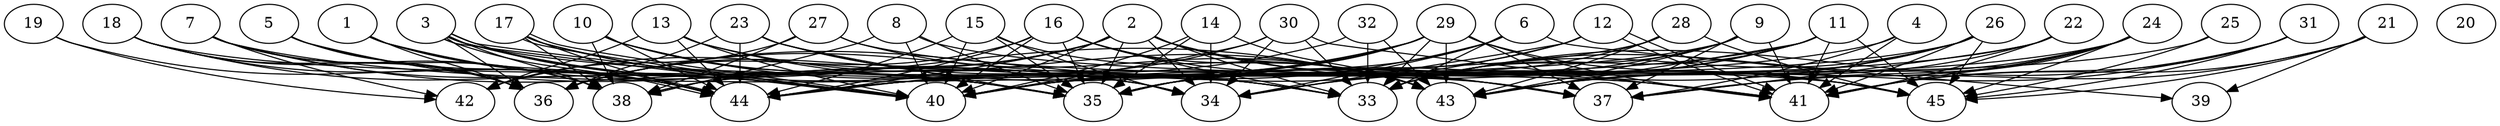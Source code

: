 // DAG automatically generated by daggen at Thu Oct  3 14:07:23 2019
// ./daggen --dot -n 45 --ccr 0.4 --fat 0.9 --regular 0.5 --density 0.6 --mindata 5242880 --maxdata 52428800 
digraph G {
  1 [size="105515520", alpha="0.15", expect_size="42206208"] 
  1 -> 34 [size ="42206208"]
  1 -> 36 [size ="42206208"]
  1 -> 40 [size ="42206208"]
  1 -> 44 [size ="42206208"]
  2 [size="89029120", alpha="0.18", expect_size="35611648"] 
  2 -> 33 [size ="35611648"]
  2 -> 34 [size ="35611648"]
  2 -> 35 [size ="35611648"]
  2 -> 36 [size ="35611648"]
  2 -> 37 [size ="35611648"]
  2 -> 40 [size ="35611648"]
  2 -> 42 [size ="35611648"]
  2 -> 43 [size ="35611648"]
  2 -> 44 [size ="35611648"]
  2 -> 45 [size ="35611648"]
  3 [size="93378560", alpha="0.03", expect_size="37351424"] 
  3 -> 35 [size ="37351424"]
  3 -> 36 [size ="37351424"]
  3 -> 37 [size ="37351424"]
  3 -> 38 [size ="37351424"]
  3 -> 40 [size ="37351424"]
  3 -> 40 [size ="37351424"]
  3 -> 43 [size ="37351424"]
  3 -> 44 [size ="37351424"]
  3 -> 44 [size ="37351424"]
  4 [size="104550400", alpha="0.13", expect_size="41820160"] 
  4 -> 37 [size ="41820160"]
  4 -> 41 [size ="41820160"]
  4 -> 44 [size ="41820160"]
  5 [size="30128640", alpha="0.18", expect_size="12051456"] 
  5 -> 34 [size ="12051456"]
  5 -> 36 [size ="12051456"]
  5 -> 44 [size ="12051456"]
  6 [size="97743360", alpha="0.15", expect_size="39097344"] 
  6 -> 33 [size ="39097344"]
  6 -> 34 [size ="39097344"]
  6 -> 35 [size ="39097344"]
  6 -> 39 [size ="39097344"]
  6 -> 44 [size ="39097344"]
  7 [size="112102400", alpha="0.05", expect_size="44840960"] 
  7 -> 35 [size ="44840960"]
  7 -> 36 [size ="44840960"]
  7 -> 38 [size ="44840960"]
  7 -> 40 [size ="44840960"]
  7 -> 42 [size ="44840960"]
  7 -> 45 [size ="44840960"]
  8 [size="119398400", alpha="0.15", expect_size="47759360"] 
  8 -> 35 [size ="47759360"]
  8 -> 38 [size ="47759360"]
  8 -> 40 [size ="47759360"]
  8 -> 41 [size ="47759360"]
  9 [size="17561600", alpha="0.06", expect_size="7024640"] 
  9 -> 33 [size ="7024640"]
  9 -> 35 [size ="7024640"]
  9 -> 37 [size ="7024640"]
  9 -> 41 [size ="7024640"]
  9 -> 43 [size ="7024640"]
  9 -> 44 [size ="7024640"]
  10 [size="81692160", alpha="0.18", expect_size="32676864"] 
  10 -> 33 [size ="32676864"]
  10 -> 34 [size ="32676864"]
  10 -> 35 [size ="32676864"]
  10 -> 38 [size ="32676864"]
  10 -> 44 [size ="32676864"]
  11 [size="80898560", alpha="0.06", expect_size="32359424"] 
  11 -> 33 [size ="32359424"]
  11 -> 34 [size ="32359424"]
  11 -> 35 [size ="32359424"]
  11 -> 41 [size ="32359424"]
  11 -> 43 [size ="32359424"]
  11 -> 44 [size ="32359424"]
  11 -> 45 [size ="32359424"]
  12 [size="51176960", alpha="0.11", expect_size="20470784"] 
  12 -> 34 [size ="20470784"]
  12 -> 35 [size ="20470784"]
  12 -> 41 [size ="20470784"]
  12 -> 41 [size ="20470784"]
  12 -> 44 [size ="20470784"]
  13 [size="41922560", alpha="0.02", expect_size="16769024"] 
  13 -> 33 [size ="16769024"]
  13 -> 40 [size ="16769024"]
  13 -> 42 [size ="16769024"]
  13 -> 43 [size ="16769024"]
  13 -> 44 [size ="16769024"]
  14 [size="58798080", alpha="0.01", expect_size="23519232"] 
  14 -> 34 [size ="23519232"]
  14 -> 35 [size ="23519232"]
  14 -> 40 [size ="23519232"]
  14 -> 43 [size ="23519232"]
  15 [size="15690240", alpha="0.11", expect_size="6276096"] 
  15 -> 34 [size ="6276096"]
  15 -> 35 [size ="6276096"]
  15 -> 40 [size ="6276096"]
  15 -> 43 [size ="6276096"]
  15 -> 44 [size ="6276096"]
  16 [size="120084480", alpha="0.04", expect_size="48033792"] 
  16 -> 33 [size ="48033792"]
  16 -> 35 [size ="48033792"]
  16 -> 36 [size ="48033792"]
  16 -> 37 [size ="48033792"]
  16 -> 40 [size ="48033792"]
  16 -> 43 [size ="48033792"]
  16 -> 44 [size ="48033792"]
  17 [size="89095680", alpha="0.00", expect_size="35638272"] 
  17 -> 33 [size ="35638272"]
  17 -> 35 [size ="35638272"]
  17 -> 38 [size ="35638272"]
  17 -> 40 [size ="35638272"]
  17 -> 40 [size ="35638272"]
  17 -> 44 [size ="35638272"]
  18 [size="116377600", alpha="0.13", expect_size="46551040"] 
  18 -> 35 [size ="46551040"]
  18 -> 36 [size ="46551040"]
  18 -> 38 [size ="46551040"]
  18 -> 40 [size ="46551040"]
  18 -> 44 [size ="46551040"]
  19 [size="89536000", alpha="0.13", expect_size="35814400"] 
  19 -> 42 [size ="35814400"]
  19 -> 44 [size ="35814400"]
  20 [size="127362560", alpha="0.08", expect_size="50945024"] 
  21 [size="116162560", alpha="0.19", expect_size="46465024"] 
  21 -> 37 [size ="46465024"]
  21 -> 39 [size ="46465024"]
  21 -> 41 [size ="46465024"]
  21 -> 45 [size ="46465024"]
  22 [size="32814080", alpha="0.03", expect_size="13125632"] 
  22 -> 37 [size ="13125632"]
  22 -> 40 [size ="13125632"]
  22 -> 41 [size ="13125632"]
  22 -> 43 [size ="13125632"]
  23 [size="95285760", alpha="0.01", expect_size="38114304"] 
  23 -> 33 [size ="38114304"]
  23 -> 35 [size ="38114304"]
  23 -> 36 [size ="38114304"]
  23 -> 37 [size ="38114304"]
  23 -> 44 [size ="38114304"]
  24 [size="108756480", alpha="0.14", expect_size="43502592"] 
  24 -> 33 [size ="43502592"]
  24 -> 37 [size ="43502592"]
  24 -> 40 [size ="43502592"]
  24 -> 41 [size ="43502592"]
  24 -> 43 [size ="43502592"]
  24 -> 45 [size ="43502592"]
  25 [size="113574400", alpha="0.10", expect_size="45429760"] 
  25 -> 35 [size ="45429760"]
  25 -> 45 [size ="45429760"]
  26 [size="60236800", alpha="0.20", expect_size="24094720"] 
  26 -> 33 [size ="24094720"]
  26 -> 35 [size ="24094720"]
  26 -> 40 [size ="24094720"]
  26 -> 41 [size ="24094720"]
  26 -> 43 [size ="24094720"]
  26 -> 45 [size ="24094720"]
  27 [size="85588480", alpha="0.07", expect_size="34235392"] 
  27 -> 38 [size ="34235392"]
  27 -> 41 [size ="34235392"]
  27 -> 42 [size ="34235392"]
  27 -> 43 [size ="34235392"]
  28 [size="86405120", alpha="0.12", expect_size="34562048"] 
  28 -> 34 [size ="34562048"]
  28 -> 38 [size ="34562048"]
  28 -> 43 [size ="34562048"]
  28 -> 45 [size ="34562048"]
  29 [size="43591680", alpha="0.18", expect_size="17436672"] 
  29 -> 33 [size ="17436672"]
  29 -> 35 [size ="17436672"]
  29 -> 36 [size ="17436672"]
  29 -> 37 [size ="17436672"]
  29 -> 38 [size ="17436672"]
  29 -> 40 [size ="17436672"]
  29 -> 41 [size ="17436672"]
  29 -> 43 [size ="17436672"]
  29 -> 45 [size ="17436672"]
  30 [size="118305280", alpha="0.15", expect_size="47322112"] 
  30 -> 33 [size ="47322112"]
  30 -> 34 [size ="47322112"]
  30 -> 40 [size ="47322112"]
  30 -> 41 [size ="47322112"]
  30 -> 44 [size ="47322112"]
  31 [size="47905280", alpha="0.04", expect_size="19162112"] 
  31 -> 33 [size ="19162112"]
  31 -> 41 [size ="19162112"]
  31 -> 43 [size ="19162112"]
  31 -> 45 [size ="19162112"]
  32 [size="42764800", alpha="0.20", expect_size="17105920"] 
  32 -> 33 [size ="17105920"]
  32 -> 36 [size ="17105920"]
  32 -> 43 [size ="17105920"]
  33 [size="60840960", alpha="0.00", expect_size="24336384"] 
  34 [size="64442880", alpha="0.08", expect_size="25777152"] 
  35 [size="27048960", alpha="0.17", expect_size="10819584"] 
  36 [size="83648000", alpha="0.03", expect_size="33459200"] 
  37 [size="82944000", alpha="0.03", expect_size="33177600"] 
  38 [size="123939840", alpha="0.20", expect_size="49575936"] 
  39 [size="76992000", alpha="0.10", expect_size="30796800"] 
  40 [size="64524800", alpha="0.19", expect_size="25809920"] 
  41 [size="37158400", alpha="0.06", expect_size="14863360"] 
  42 [size="62684160", alpha="0.16", expect_size="25073664"] 
  43 [size="61212160", alpha="0.00", expect_size="24484864"] 
  44 [size="61560320", alpha="0.01", expect_size="24624128"] 
  45 [size="109419520", alpha="0.18", expect_size="43767808"] 
}
